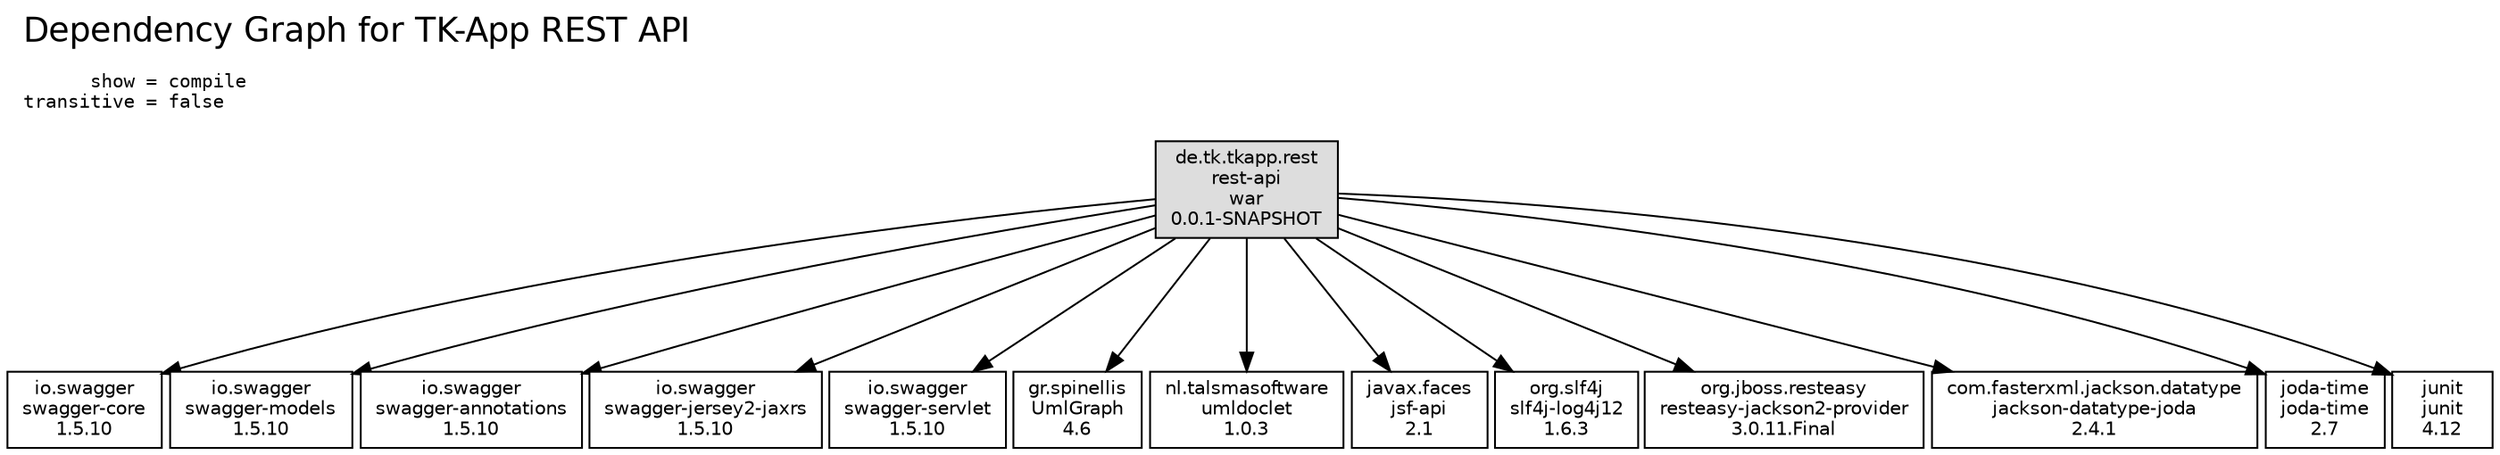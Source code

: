 digraph dependencies {

  graph [ label=<<table border="0" cellpadding="0" cellspacing="0"><tr><td>Dependency Graph for TK-App REST API</td></tr><tr><td><font color="black" face="Courier" point-size="10"> </font></td></tr><tr><td align="LEFT"><font color="black" face="Courier" point-size="10">      show = compile</font></td></tr><tr><td align="LEFT"><font color="black" face="Courier" point-size="10">transitive = false</font></td></tr><tr><td><font color="black" face="Courier" point-size="10"> </font></td></tr></table>> labeljust="l" labelloc="t" fontsize="18" fontname="Helvetica" ranksep="1" rankdir="TB" nodesep=".05" ];
  node [ fontsize="10" fontname="Helvetica" shape="rectangle" ];
  edge [ fontsize="10" fontname="Helvetica" ];

  "0" [
    fontsize="10"
    label="de.tk.tkapp.rest\nrest-api\nwar\n0.0.1-SNAPSHOT"
    color="black"
    fontcolor="black"
    fillcolor="#dddddd"
    style="solid,filled"
  ];
  "1" [
    fontsize="10"
    label="io.swagger\nswagger-core\n1.5.10"
    color="black"
    fontcolor="black"
    fillcolor="white"
    style="solid,filled"
  ];
  "14" [
    fontsize="10"
    label="io.swagger\nswagger-models\n1.5.10"
    color="black"
    fontcolor="black"
    fillcolor="white"
    style="solid,filled"
  ];
  "18" [
    fontsize="10"
    label="io.swagger\nswagger-annotations\n1.5.10"
    color="black"
    fontcolor="black"
    fillcolor="white"
    style="solid,filled"
  ];
  "19" [
    fontsize="10"
    label="io.swagger\nswagger-jersey2-jaxrs\n1.5.10"
    color="black"
    fontcolor="black"
    fillcolor="white"
    style="solid,filled"
  ];
  "34" [
    fontsize="10"
    label="io.swagger\nswagger-servlet\n1.5.10"
    color="black"
    fontcolor="black"
    fillcolor="white"
    style="solid,filled"
  ];
  "41" [
    fontsize="10"
    label="gr.spinellis\nUmlGraph\n4.6"
    color="black"
    fontcolor="black"
    fillcolor="white"
    style="solid,filled"
  ];
  "42" [
    fontsize="10"
    label="nl.talsmasoftware\numldoclet\n1.0.3"
    color="black"
    fontcolor="black"
    fillcolor="white"
    style="solid,filled"
  ];
  "44" [
    fontsize="10"
    label="javax.faces\njsf-api\n2.1"
    color="black"
    fontcolor="black"
    fillcolor="white"
    style="solid,filled"
  ];
  "45" [
    fontsize="10"
    label="org.slf4j\nslf4j-log4j12\n1.6.3"
    color="black"
    fontcolor="black"
    fillcolor="white"
    style="solid,filled"
  ];
  "81" [
    fontsize="10"
    label="org.jboss.resteasy\nresteasy-jackson2-provider\n3.0.11.Final"
    color="black"
    fontcolor="black"
    fillcolor="white"
    style="solid,filled"
  ];
  "95" [
    fontsize="10"
    label="com.fasterxml.jackson.datatype\njackson-datatype-joda\n2.4.1"
    color="black"
    fontcolor="black"
    fillcolor="white"
    style="solid,filled"
  ];
  "100" [
    fontsize="10"
    label="joda-time\njoda-time\n2.7"
    color="black"
    fontcolor="black"
    fillcolor="white"
    style="solid,filled"
  ];
  "101" [
    fontsize="10"
    label="junit\njunit\n4.12"
    color="black"
    fontcolor="black"
    fillcolor="white"
    style="solid,filled"
  ];

  "0" -> "1" [
    label=""
    style="solid"
    color="black"
    fontcolor="black"
    weight="1.0"
  ];
  "0" -> "14" [
    label=""
    style="solid"
    color="black"
    fontcolor="black"
    weight="1.0"
  ];
  "0" -> "18" [
    label=""
    style="solid"
    color="black"
    fontcolor="black"
    weight="1.0"
  ];
  "0" -> "19" [
    label=""
    style="solid"
    color="black"
    fontcolor="black"
    weight="1.0"
  ];
  "0" -> "34" [
    label=""
    style="solid"
    color="black"
    fontcolor="black"
    weight="1.0"
  ];
  "0" -> "41" [
    label=""
    style="solid"
    color="black"
    fontcolor="black"
    weight="1.0"
  ];
  "0" -> "42" [
    label=""
    style="solid"
    color="black"
    fontcolor="black"
    weight="1.0"
  ];
  "0" -> "44" [
    label=""
    style="solid"
    color="black"
    fontcolor="black"
    weight="1.0"
  ];
  "0" -> "45" [
    label=""
    style="solid"
    color="black"
    fontcolor="black"
    weight="1.0"
  ];
  "0" -> "81" [
    label=""
    style="solid"
    color="black"
    fontcolor="black"
    weight="1.0"
  ];
  "0" -> "95" [
    label=""
    style="solid"
    color="black"
    fontcolor="black"
    weight="1.0"
  ];
  "0" -> "100" [
    label=""
    style="solid"
    color="black"
    fontcolor="black"
    weight="1.0"
  ];
  "0" -> "101" [
    label=""
    style="solid"
    color="black"
    fontcolor="black"
    weight="1.0"
  ];
}
